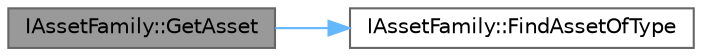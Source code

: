 digraph "IAssetFamily::GetAsset"
{
 // INTERACTIVE_SVG=YES
 // LATEX_PDF_SIZE
  bgcolor="transparent";
  edge [fontname=Helvetica,fontsize=10,labelfontname=Helvetica,labelfontsize=10];
  node [fontname=Helvetica,fontsize=10,shape=box,height=0.2,width=0.4];
  rankdir="LR";
  Node1 [id="Node000001",label="IAssetFamily::GetAsset",height=0.2,width=0.4,color="gray40", fillcolor="grey60", style="filled", fontcolor="black",tooltip="Find the most relevant asset of a specified type."];
  Node1 -> Node2 [id="edge1_Node000001_Node000002",color="steelblue1",style="solid",tooltip=" "];
  Node2 [id="Node000002",label="IAssetFamily::FindAssetOfType",height=0.2,width=0.4,color="grey40", fillcolor="white", style="filled",URL="$d0/d29/classIAssetFamily.html#af793fdb8969bb0a40158c972f0dfc11b",tooltip="Find the most relevant asset of a specified type."];
}
